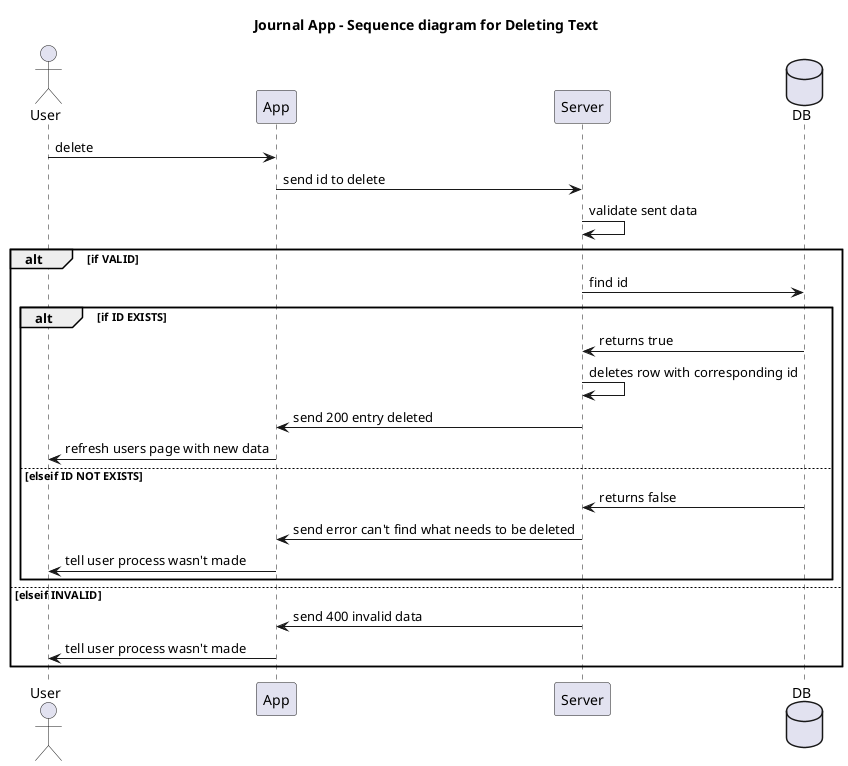 @startuml

title Journal App - Sequence diagram for Deleting Text

actor User

User -> App: delete

App -> Server: send id to delete

Server -> Server: validate sent data

alt if VALID

  database DB
  Server -> DB: find id

  alt if ID EXISTS
    DB -> Server: returns true
    Server -> Server: deletes row with corresponding id
    Server -> App: send 200 entry deleted
    App -> User: refresh users page with new data
  else elseif ID NOT EXISTS
    DB -> Server: returns false
    Server -> App: send error can't find what needs to be deleted
    App -> User: tell user process wasn't made
  end

else elseif INVALID
  Server -> App: send 400 invalid data
  App -> User: tell user process wasn't made
end

@enduml